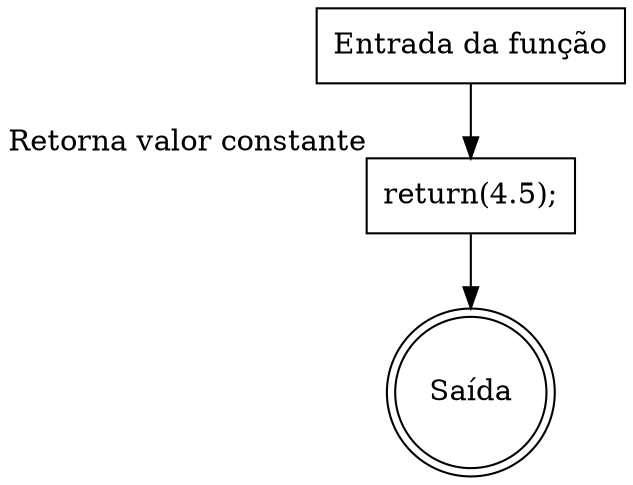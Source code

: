 digraph log {
    rankdir=TB;
    
    1 [label="Entrada da função", shape=box];
    2 [label="return(4.5);", shape=box, xlabel="Retorna valor constante"];
    3 [shape=doublecircle, label="Saída"];
    
    1 -> 2;
    2 -> 3;
}